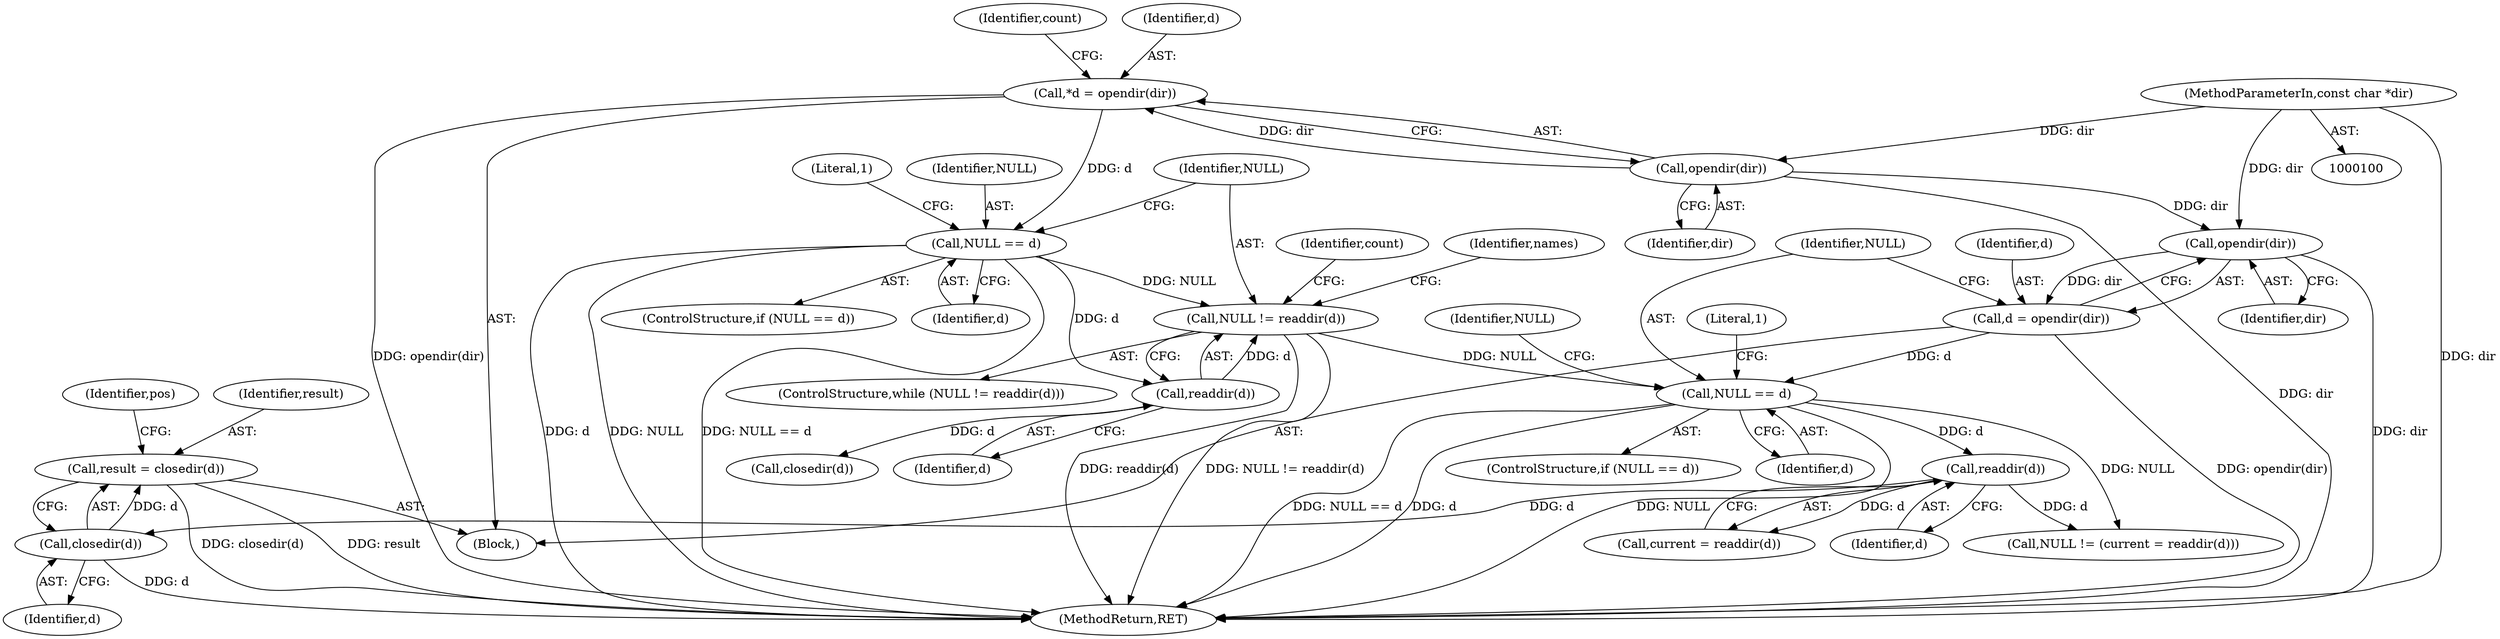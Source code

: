 digraph "1_boa_e139b87835994d007fbd64eead6c1455d7b8cf4e@API" {
"1000196" [label="(Call,result = closedir(d))"];
"1000198" [label="(Call,closedir(d))"];
"1000165" [label="(Call,readdir(d))"];
"1000154" [label="(Call,NULL == d)"];
"1000134" [label="(Call,NULL != readdir(d))"];
"1000127" [label="(Call,NULL == d)"];
"1000107" [label="(Call,*d = opendir(dir))"];
"1000109" [label="(Call,opendir(dir))"];
"1000101" [label="(MethodParameterIn,const char *dir)"];
"1000136" [label="(Call,readdir(d))"];
"1000149" [label="(Call,d = opendir(dir))"];
"1000151" [label="(Call,opendir(dir))"];
"1000159" [label="(Literal,1)"];
"1000137" [label="(Identifier,d)"];
"1000141" [label="(Identifier,names)"];
"1000151" [label="(Call,opendir(dir))"];
"1000155" [label="(Identifier,NULL)"];
"1000153" [label="(ControlStructure,if (NULL == d))"];
"1000150" [label="(Identifier,d)"];
"1000152" [label="(Identifier,dir)"];
"1000198" [label="(Call,closedir(d))"];
"1000156" [label="(Identifier,d)"];
"1000101" [label="(MethodParameterIn,const char *dir)"];
"1000163" [label="(Call,current = readdir(d))"];
"1000115" [label="(Identifier,count)"];
"1000162" [label="(Identifier,NULL)"];
"1000136" [label="(Call,readdir(d))"];
"1000132" [label="(Literal,1)"];
"1000127" [label="(Call,NULL == d)"];
"1000165" [label="(Call,readdir(d))"];
"1000166" [label="(Identifier,d)"];
"1000134" [label="(Call,NULL != readdir(d))"];
"1000128" [label="(Identifier,NULL)"];
"1000126" [label="(ControlStructure,if (NULL == d))"];
"1000135" [label="(Identifier,NULL)"];
"1000110" [label="(Identifier,dir)"];
"1000196" [label="(Call,result = closedir(d))"];
"1000154" [label="(Call,NULL == d)"];
"1000109" [label="(Call,opendir(dir))"];
"1000105" [label="(Block,)"];
"1000202" [label="(Identifier,pos)"];
"1000139" [label="(Identifier,count)"];
"1000218" [label="(MethodReturn,RET)"];
"1000133" [label="(ControlStructure,while (NULL != readdir(d)))"];
"1000147" [label="(Call,closedir(d))"];
"1000149" [label="(Call,d = opendir(dir))"];
"1000107" [label="(Call,*d = opendir(dir))"];
"1000161" [label="(Call,NULL != (current = readdir(d)))"];
"1000108" [label="(Identifier,d)"];
"1000197" [label="(Identifier,result)"];
"1000199" [label="(Identifier,d)"];
"1000129" [label="(Identifier,d)"];
"1000196" -> "1000105"  [label="AST: "];
"1000196" -> "1000198"  [label="CFG: "];
"1000197" -> "1000196"  [label="AST: "];
"1000198" -> "1000196"  [label="AST: "];
"1000202" -> "1000196"  [label="CFG: "];
"1000196" -> "1000218"  [label="DDG: result"];
"1000196" -> "1000218"  [label="DDG: closedir(d)"];
"1000198" -> "1000196"  [label="DDG: d"];
"1000198" -> "1000199"  [label="CFG: "];
"1000199" -> "1000198"  [label="AST: "];
"1000198" -> "1000218"  [label="DDG: d"];
"1000165" -> "1000198"  [label="DDG: d"];
"1000165" -> "1000163"  [label="AST: "];
"1000165" -> "1000166"  [label="CFG: "];
"1000166" -> "1000165"  [label="AST: "];
"1000163" -> "1000165"  [label="CFG: "];
"1000165" -> "1000161"  [label="DDG: d"];
"1000165" -> "1000163"  [label="DDG: d"];
"1000154" -> "1000165"  [label="DDG: d"];
"1000154" -> "1000153"  [label="AST: "];
"1000154" -> "1000156"  [label="CFG: "];
"1000155" -> "1000154"  [label="AST: "];
"1000156" -> "1000154"  [label="AST: "];
"1000159" -> "1000154"  [label="CFG: "];
"1000162" -> "1000154"  [label="CFG: "];
"1000154" -> "1000218"  [label="DDG: NULL"];
"1000154" -> "1000218"  [label="DDG: NULL == d"];
"1000154" -> "1000218"  [label="DDG: d"];
"1000134" -> "1000154"  [label="DDG: NULL"];
"1000149" -> "1000154"  [label="DDG: d"];
"1000154" -> "1000161"  [label="DDG: NULL"];
"1000134" -> "1000133"  [label="AST: "];
"1000134" -> "1000136"  [label="CFG: "];
"1000135" -> "1000134"  [label="AST: "];
"1000136" -> "1000134"  [label="AST: "];
"1000139" -> "1000134"  [label="CFG: "];
"1000141" -> "1000134"  [label="CFG: "];
"1000134" -> "1000218"  [label="DDG: NULL != readdir(d)"];
"1000134" -> "1000218"  [label="DDG: readdir(d)"];
"1000127" -> "1000134"  [label="DDG: NULL"];
"1000136" -> "1000134"  [label="DDG: d"];
"1000127" -> "1000126"  [label="AST: "];
"1000127" -> "1000129"  [label="CFG: "];
"1000128" -> "1000127"  [label="AST: "];
"1000129" -> "1000127"  [label="AST: "];
"1000132" -> "1000127"  [label="CFG: "];
"1000135" -> "1000127"  [label="CFG: "];
"1000127" -> "1000218"  [label="DDG: NULL == d"];
"1000127" -> "1000218"  [label="DDG: d"];
"1000127" -> "1000218"  [label="DDG: NULL"];
"1000107" -> "1000127"  [label="DDG: d"];
"1000127" -> "1000136"  [label="DDG: d"];
"1000107" -> "1000105"  [label="AST: "];
"1000107" -> "1000109"  [label="CFG: "];
"1000108" -> "1000107"  [label="AST: "];
"1000109" -> "1000107"  [label="AST: "];
"1000115" -> "1000107"  [label="CFG: "];
"1000107" -> "1000218"  [label="DDG: opendir(dir)"];
"1000109" -> "1000107"  [label="DDG: dir"];
"1000109" -> "1000110"  [label="CFG: "];
"1000110" -> "1000109"  [label="AST: "];
"1000109" -> "1000218"  [label="DDG: dir"];
"1000101" -> "1000109"  [label="DDG: dir"];
"1000109" -> "1000151"  [label="DDG: dir"];
"1000101" -> "1000100"  [label="AST: "];
"1000101" -> "1000218"  [label="DDG: dir"];
"1000101" -> "1000151"  [label="DDG: dir"];
"1000136" -> "1000137"  [label="CFG: "];
"1000137" -> "1000136"  [label="AST: "];
"1000136" -> "1000147"  [label="DDG: d"];
"1000149" -> "1000105"  [label="AST: "];
"1000149" -> "1000151"  [label="CFG: "];
"1000150" -> "1000149"  [label="AST: "];
"1000151" -> "1000149"  [label="AST: "];
"1000155" -> "1000149"  [label="CFG: "];
"1000149" -> "1000218"  [label="DDG: opendir(dir)"];
"1000151" -> "1000149"  [label="DDG: dir"];
"1000151" -> "1000152"  [label="CFG: "];
"1000152" -> "1000151"  [label="AST: "];
"1000151" -> "1000218"  [label="DDG: dir"];
}
